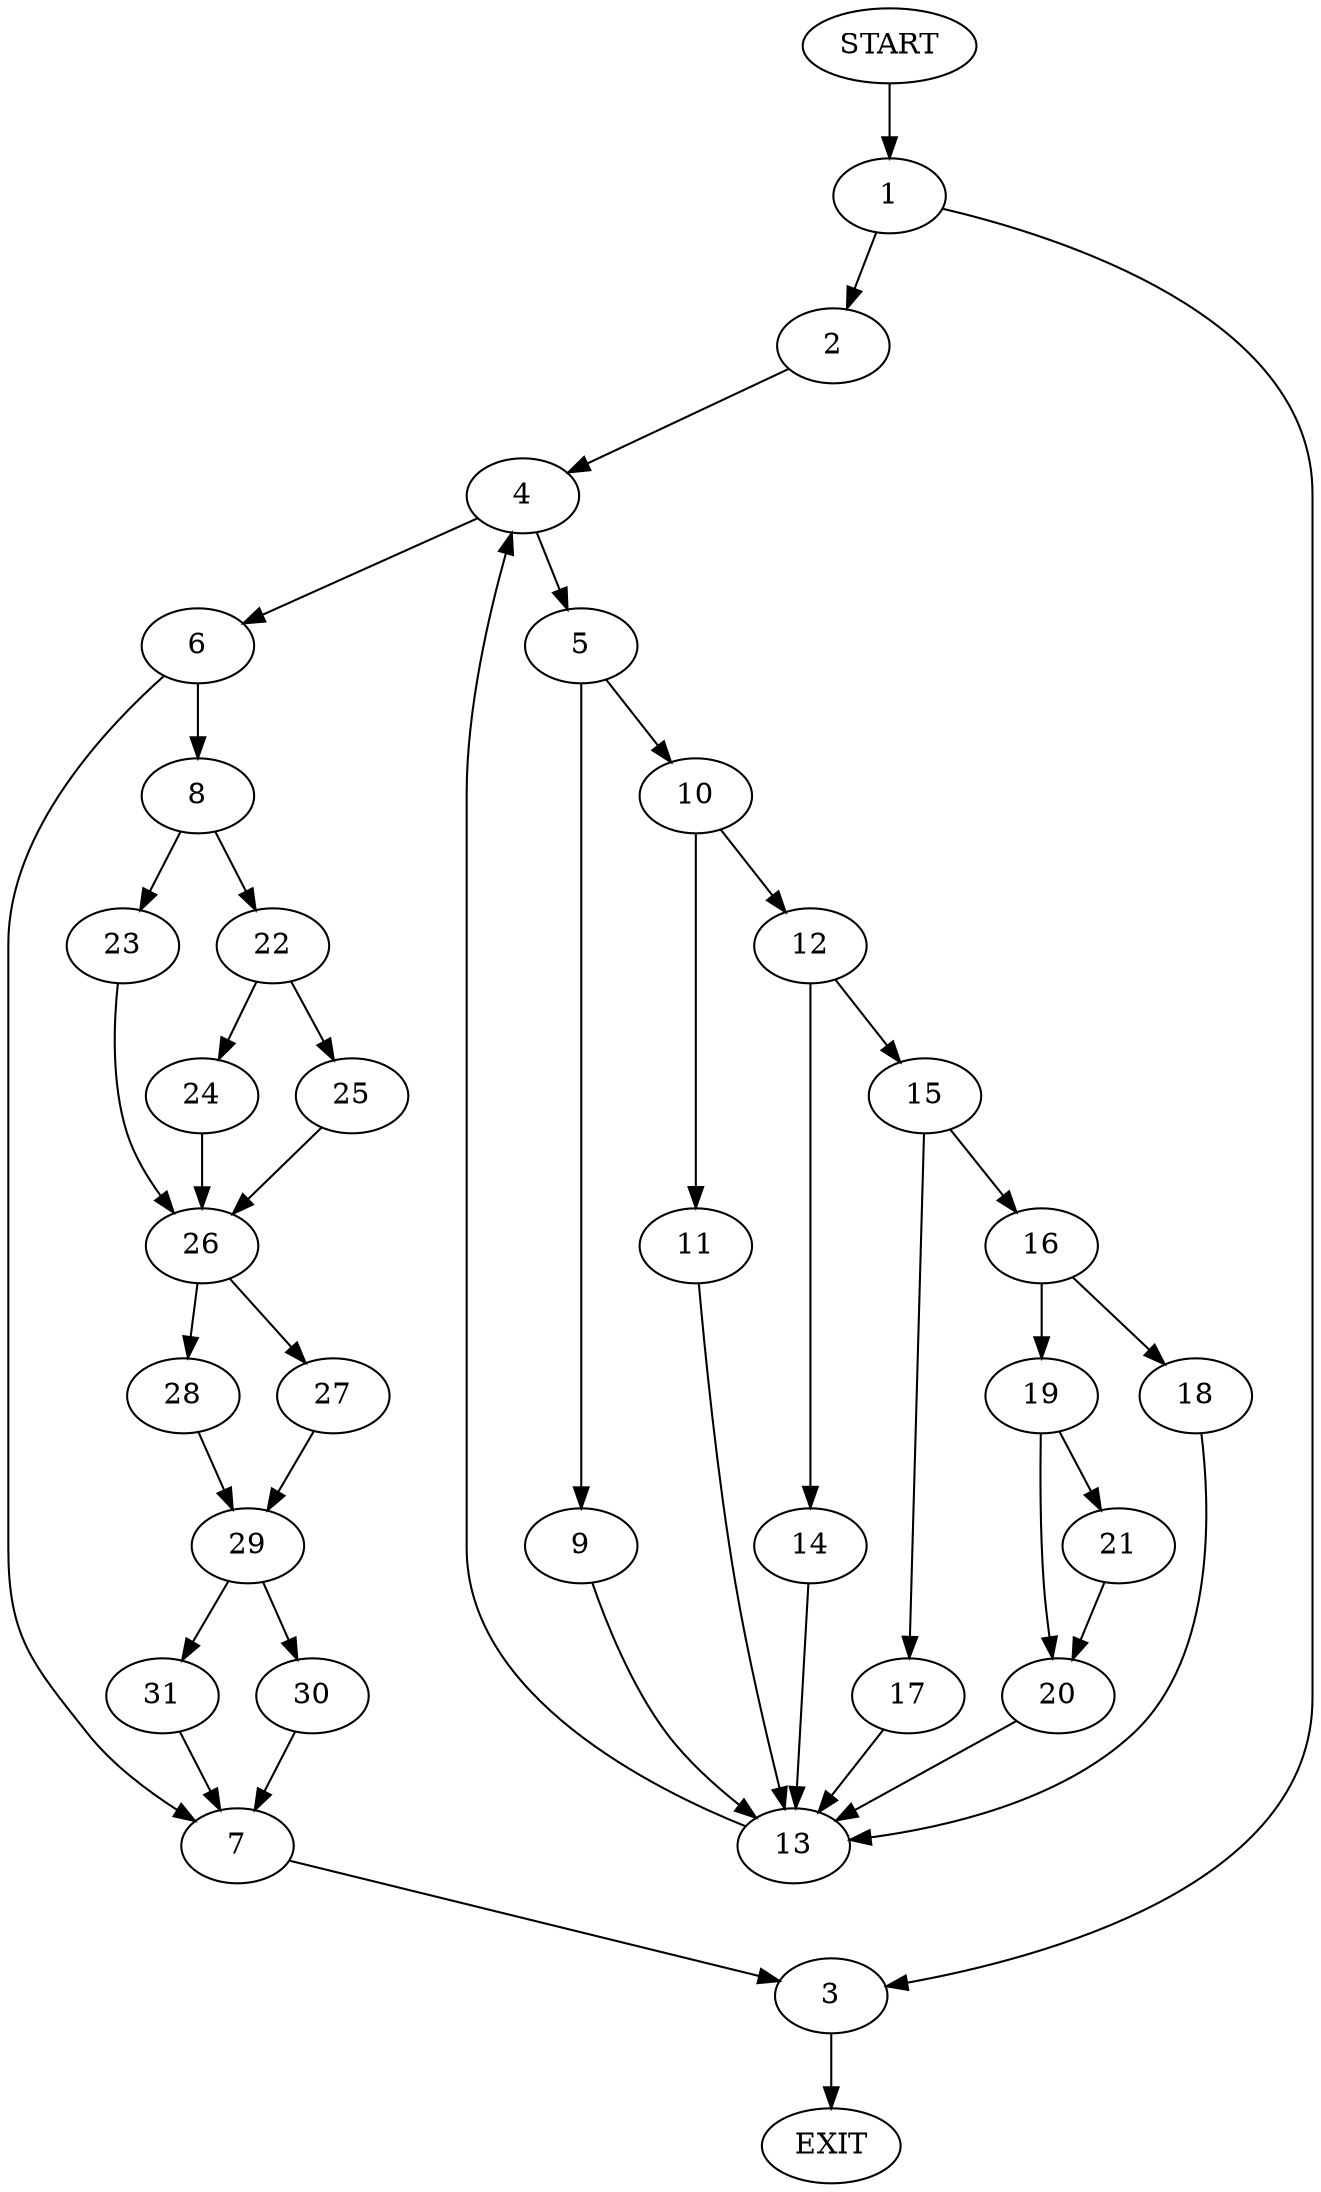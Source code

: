 digraph {
0 [label="START"]
32 [label="EXIT"]
0 -> 1
1 -> 2
1 -> 3
2 -> 4
3 -> 32
4 -> 5
4 -> 6
6 -> 7
6 -> 8
5 -> 9
5 -> 10
10 -> 11
10 -> 12
9 -> 13
13 -> 4
12 -> 14
12 -> 15
11 -> 13
15 -> 16
15 -> 17
14 -> 13
16 -> 18
16 -> 19
17 -> 13
19 -> 20
19 -> 21
18 -> 13
21 -> 20
20 -> 13
8 -> 22
8 -> 23
7 -> 3
22 -> 24
22 -> 25
23 -> 26
24 -> 26
25 -> 26
26 -> 27
26 -> 28
27 -> 29
28 -> 29
29 -> 30
29 -> 31
30 -> 7
31 -> 7
}
